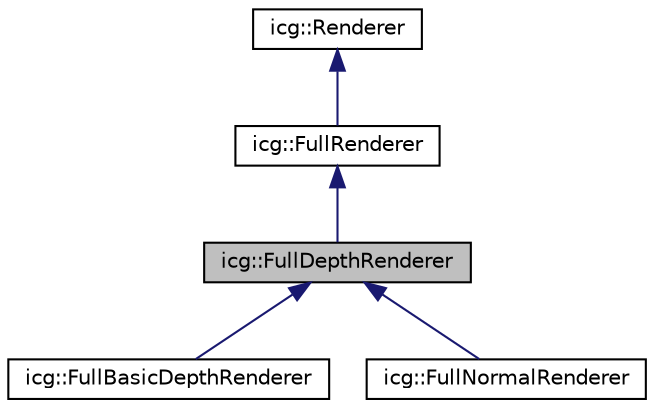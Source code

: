 digraph "icg::FullDepthRenderer"
{
 // LATEX_PDF_SIZE
  edge [fontname="Helvetica",fontsize="10",labelfontname="Helvetica",labelfontsize="10"];
  node [fontname="Helvetica",fontsize="10",shape=record];
  Node1 [label="icg::FullDepthRenderer",height=0.2,width=0.4,color="black", fillcolor="grey75", style="filled", fontcolor="black",tooltip="Abstract Renderer class that defines a full depth renderer that extends the FullRenderer class with f..."];
  Node2 -> Node1 [dir="back",color="midnightblue",fontsize="10",style="solid",fontname="Helvetica"];
  Node2 [label="icg::FullRenderer",height=0.2,width=0.4,color="black", fillcolor="white", style="filled",URL="$classicg_1_1FullRenderer.html",tooltip="Abstract Renderer class that defines a full renderer that renders the image according to the image wi..."];
  Node3 -> Node2 [dir="back",color="midnightblue",fontsize="10",style="solid",fontname="Helvetica"];
  Node3 [label="icg::Renderer",height=0.2,width=0.4,color="black", fillcolor="white", style="filled",URL="$classicg_1_1Renderer.html",tooltip="Abstract class that defines a renderer as a single camera at a defined location."];
  Node1 -> Node4 [dir="back",color="midnightblue",fontsize="10",style="solid",fontname="Helvetica"];
  Node4 [label="icg::FullBasicDepthRenderer",height=0.2,width=0.4,color="black", fillcolor="white", style="filled",URL="$classicg_1_1FullBasicDepthRenderer.html",tooltip="Renderer that extends the full depth renderer class with functionality from BasicDepthRendererCore to..."];
  Node1 -> Node5 [dir="back",color="midnightblue",fontsize="10",style="solid",fontname="Helvetica"];
  Node5 [label="icg::FullNormalRenderer",height=0.2,width=0.4,color="black", fillcolor="white", style="filled",URL="$classicg_1_1FullNormalRenderer.html",tooltip="Renderer that extends the full depth renderer class with functionality from NormalRendererCore to ren..."];
}
